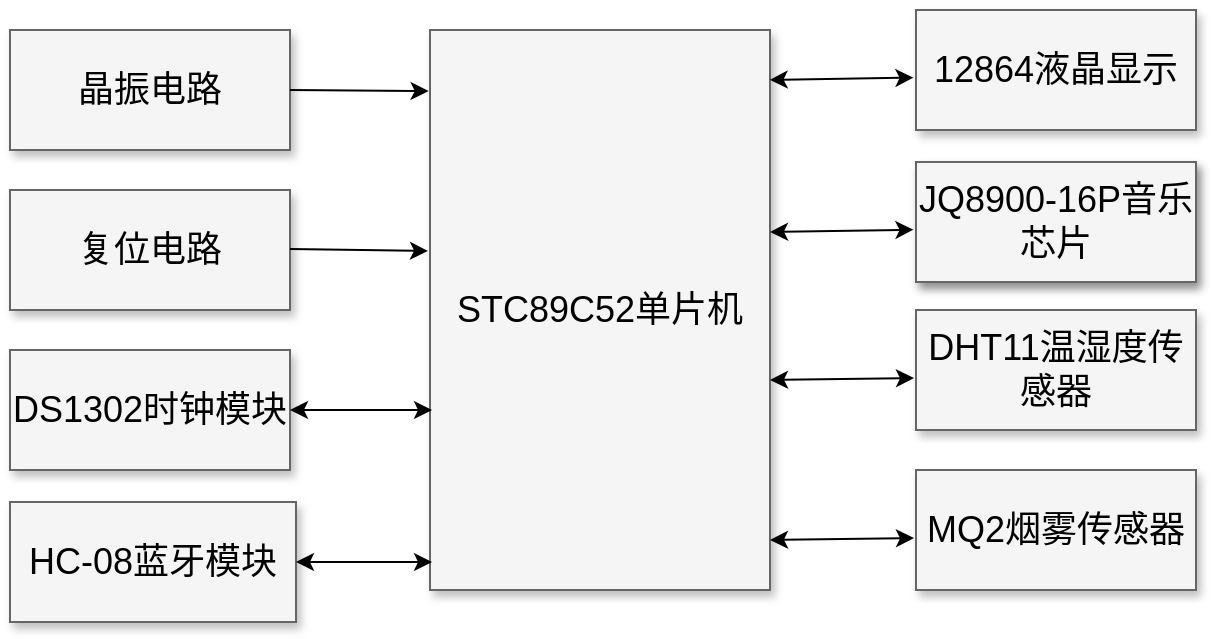 <mxfile version="21.5.2" type="device">
  <diagram name="Page-1" id="90a13364-a465-7bf4-72fc-28e22215d7a0">
    <mxGraphModel dx="830" dy="484" grid="1" gridSize="10" guides="1" tooltips="1" connect="1" arrows="1" fold="1" page="1" pageScale="1.5" pageWidth="1169" pageHeight="826" background="none" math="0" shadow="0">
      <root>
        <mxCell id="0" style=";html=1;" />
        <mxCell id="1" style=";html=1;" parent="0" />
        <mxCell id="3a17f1ce550125da-2" value="STC89C52单片机" style="whiteSpace=wrap;html=1;shadow=1;fontSize=18;fillColor=#f5f5f5;strokeColor=#666666;" parent="1" vertex="1">
          <mxGeometry x="787" y="454" width="170" height="280" as="geometry" />
        </mxCell>
        <mxCell id="3a17f1ce550125da-4" value="12864液晶显示" style="whiteSpace=wrap;html=1;shadow=1;fontSize=18;fillColor=#f5f5f5;strokeColor=#666666;" parent="1" vertex="1">
          <mxGeometry x="1030" y="444" width="140" height="60" as="geometry" />
        </mxCell>
        <mxCell id="Uvq7DNgUjd8Dz1KJzSLP-3" value="" style="endArrow=classic;startArrow=classic;html=1;rounded=0;entryX=-0.009;entryY=0.564;entryDx=0;entryDy=0;exitX=0.999;exitY=0.089;exitDx=0;exitDy=0;exitPerimeter=0;entryPerimeter=0;" edge="1" parent="1" source="3a17f1ce550125da-2" target="3a17f1ce550125da-4">
          <mxGeometry width="50" height="50" relative="1" as="geometry">
            <mxPoint x="890" y="580" as="sourcePoint" />
            <mxPoint x="940" y="530" as="targetPoint" />
          </mxGeometry>
        </mxCell>
        <mxCell id="Uvq7DNgUjd8Dz1KJzSLP-4" value="JQ8900-16P音乐芯片" style="whiteSpace=wrap;html=1;shadow=1;fontSize=18;fillColor=#f5f5f5;strokeColor=#666666;" vertex="1" parent="1">
          <mxGeometry x="1030" y="520" width="140" height="60" as="geometry" />
        </mxCell>
        <mxCell id="Uvq7DNgUjd8Dz1KJzSLP-5" value="" style="endArrow=classic;startArrow=classic;html=1;rounded=0;entryX=-0.009;entryY=0.564;entryDx=0;entryDy=0;exitX=0.999;exitY=0.089;exitDx=0;exitDy=0;exitPerimeter=0;entryPerimeter=0;" edge="1" parent="1" target="Uvq7DNgUjd8Dz1KJzSLP-4">
          <mxGeometry width="50" height="50" relative="1" as="geometry">
            <mxPoint x="957" y="555" as="sourcePoint" />
            <mxPoint x="940" y="606" as="targetPoint" />
          </mxGeometry>
        </mxCell>
        <mxCell id="Uvq7DNgUjd8Dz1KJzSLP-6" value="JQ8900-16P音乐芯片" style="whiteSpace=wrap;html=1;shadow=1;fontSize=18;fillColor=#f5f5f5;strokeColor=#666666;" vertex="1" parent="1">
          <mxGeometry x="1030" y="520" width="140" height="60" as="geometry" />
        </mxCell>
        <mxCell id="Uvq7DNgUjd8Dz1KJzSLP-9" value="" style="endArrow=classic;startArrow=classic;html=1;rounded=0;entryX=-0.009;entryY=0.564;entryDx=0;entryDy=0;exitX=0.999;exitY=0.089;exitDx=0;exitDy=0;exitPerimeter=0;entryPerimeter=0;" edge="1" parent="1">
          <mxGeometry width="50" height="50" relative="1" as="geometry">
            <mxPoint x="957" y="629" as="sourcePoint" />
            <mxPoint x="1029" y="628" as="targetPoint" />
          </mxGeometry>
        </mxCell>
        <mxCell id="Uvq7DNgUjd8Dz1KJzSLP-10" value="DHT11温湿度传感器" style="whiteSpace=wrap;html=1;shadow=1;fontSize=18;fillColor=#f5f5f5;strokeColor=#666666;" vertex="1" parent="1">
          <mxGeometry x="1030" y="594" width="140" height="60" as="geometry" />
        </mxCell>
        <mxCell id="Uvq7DNgUjd8Dz1KJzSLP-11" value="" style="endArrow=classic;startArrow=classic;html=1;rounded=0;entryX=-0.009;entryY=0.564;entryDx=0;entryDy=0;exitX=0.999;exitY=0.089;exitDx=0;exitDy=0;exitPerimeter=0;entryPerimeter=0;" edge="1" parent="1">
          <mxGeometry width="50" height="50" relative="1" as="geometry">
            <mxPoint x="957" y="709" as="sourcePoint" />
            <mxPoint x="1029" y="708" as="targetPoint" />
          </mxGeometry>
        </mxCell>
        <mxCell id="Uvq7DNgUjd8Dz1KJzSLP-12" value="MQ2烟雾传感器" style="whiteSpace=wrap;html=1;shadow=1;fontSize=18;fillColor=#f5f5f5;strokeColor=#666666;" vertex="1" parent="1">
          <mxGeometry x="1030" y="674" width="140" height="60" as="geometry" />
        </mxCell>
        <mxCell id="Uvq7DNgUjd8Dz1KJzSLP-13" value="晶振电路" style="whiteSpace=wrap;html=1;shadow=1;fontSize=18;fillColor=#f5f5f5;strokeColor=#666666;" vertex="1" parent="1">
          <mxGeometry x="577" y="454" width="140" height="60" as="geometry" />
        </mxCell>
        <mxCell id="Uvq7DNgUjd8Dz1KJzSLP-15" value="复位电路" style="whiteSpace=wrap;html=1;shadow=1;fontSize=18;fillColor=#f5f5f5;strokeColor=#666666;" vertex="1" parent="1">
          <mxGeometry x="577" y="534" width="140" height="60" as="geometry" />
        </mxCell>
        <mxCell id="Uvq7DNgUjd8Dz1KJzSLP-17" value="DS1302时钟模块" style="whiteSpace=wrap;html=1;shadow=1;fontSize=18;fillColor=#f5f5f5;strokeColor=#666666;" vertex="1" parent="1">
          <mxGeometry x="577" y="614" width="140" height="60" as="geometry" />
        </mxCell>
        <mxCell id="Uvq7DNgUjd8Dz1KJzSLP-18" value="" style="endArrow=classic;startArrow=classic;html=1;rounded=0;entryX=0.006;entryY=0.107;entryDx=0;entryDy=0;entryPerimeter=0;" edge="1" parent="1" source="Uvq7DNgUjd8Dz1KJzSLP-17">
          <mxGeometry width="50" height="50" relative="1" as="geometry">
            <mxPoint x="720" y="645" as="sourcePoint" />
            <mxPoint x="788" y="644" as="targetPoint" />
          </mxGeometry>
        </mxCell>
        <mxCell id="Uvq7DNgUjd8Dz1KJzSLP-19" value="HC-08蓝牙模块" style="whiteSpace=wrap;html=1;shadow=1;fontSize=18;fillColor=#f5f5f5;strokeColor=#666666;" vertex="1" parent="1">
          <mxGeometry x="577" y="690" width="143" height="60" as="geometry" />
        </mxCell>
        <mxCell id="Uvq7DNgUjd8Dz1KJzSLP-20" value="" style="endArrow=classic;startArrow=classic;html=1;rounded=0;entryX=0.006;entryY=0.107;entryDx=0;entryDy=0;entryPerimeter=0;" edge="1" parent="1" source="Uvq7DNgUjd8Dz1KJzSLP-19">
          <mxGeometry width="50" height="50" relative="1" as="geometry">
            <mxPoint x="720" y="721" as="sourcePoint" />
            <mxPoint x="788" y="720" as="targetPoint" />
          </mxGeometry>
        </mxCell>
        <mxCell id="Uvq7DNgUjd8Dz1KJzSLP-21" value="" style="endArrow=classic;html=1;rounded=0;exitX=1;exitY=0.5;exitDx=0;exitDy=0;entryX=-0.004;entryY=0.109;entryDx=0;entryDy=0;entryPerimeter=0;" edge="1" parent="1" source="Uvq7DNgUjd8Dz1KJzSLP-13" target="3a17f1ce550125da-2">
          <mxGeometry width="50" height="50" relative="1" as="geometry">
            <mxPoint x="790" y="610" as="sourcePoint" />
            <mxPoint x="840" y="560" as="targetPoint" />
          </mxGeometry>
        </mxCell>
        <mxCell id="Uvq7DNgUjd8Dz1KJzSLP-22" value="" style="endArrow=classic;html=1;rounded=0;exitX=1;exitY=0.5;exitDx=0;exitDy=0;entryX=-0.004;entryY=0.109;entryDx=0;entryDy=0;entryPerimeter=0;" edge="1" parent="1">
          <mxGeometry width="50" height="50" relative="1" as="geometry">
            <mxPoint x="717" y="563.5" as="sourcePoint" />
            <mxPoint x="786" y="564.5" as="targetPoint" />
          </mxGeometry>
        </mxCell>
      </root>
    </mxGraphModel>
  </diagram>
</mxfile>

